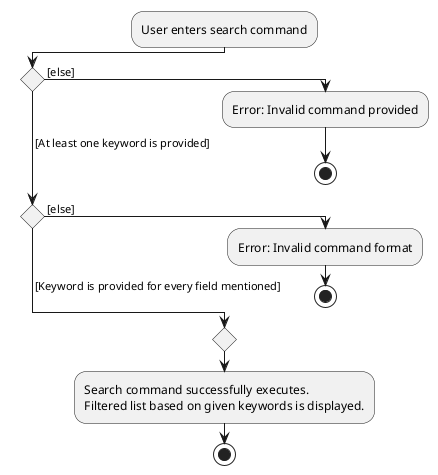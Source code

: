 @startuml
!pragma useVerticalIf on

:User enters search command;
if () then ( [else])
  :Error: Invalid command provided;
  stop
( [At least one keyword is provided]) elseif () then ( [else])
  :Error: Invalid command format;
  stop
 else ( [Keyword is provided for every field mentioned])
endif
  :Search command successfully executes.
Filtered list based on given keywords is displayed.;
stop

@enduml